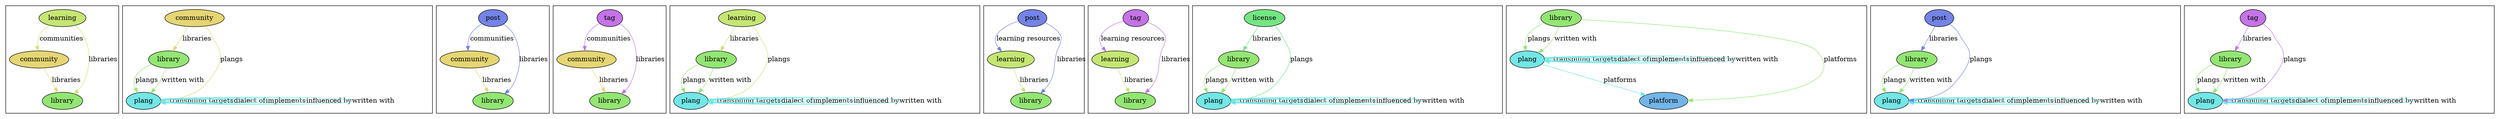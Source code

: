 digraph library {

subgraph cluster109 {
      community110 [label="community", style=filled, fillcolor="0.143 0.5 0.9", fontcolor="black"];
  learning110 [label="learning", style=filled, fillcolor="0.214 0.5 0.9", fontcolor="black"];
  library110 [label="library", style=filled, fillcolor="0.286 0.5 0.9", fontcolor="black"];
      community110 -> library110 [label="libraries" color="0.143 0.5 0.9"];
  learning110 -> community110 [label="communities" color="0.214 0.5 0.9"];
  learning110 -> library110 [label="libraries" color="0.214 0.5 0.9"];
    }

subgraph cluster111 {
      community112 [label="community", style=filled, fillcolor="0.143 0.5 0.9", fontcolor="black"];
  library112 [label="library", style=filled, fillcolor="0.286 0.5 0.9", fontcolor="black"];
  plang112 [label="plang", style=filled, fillcolor="0.5 0.5 0.9", fontcolor="black"];
      plang112 -> plang112 [label="transpiling targets" color="0.5 0.5 0.9"];
  plang112 -> plang112 [label="dialect of" color="0.5 0.5 0.9"];
  plang112 -> plang112 [label="implements" color="0.5 0.5 0.9"];
  plang112 -> plang112 [label="influenced by" color="0.5 0.5 0.9"];
  plang112 -> plang112 [label="written with" color="0.5 0.5 0.9"];
  library112 -> plang112 [label="plangs" color="0.286 0.5 0.9"];
  library112 -> plang112 [label="written with" color="0.286 0.5 0.9"];
  community112 -> library112 [label="libraries" color="0.143 0.5 0.9"];
  community112 -> plang112 [label="plangs" color="0.143 0.5 0.9"];
    }

subgraph cluster113 {
      community114 [label="community", style=filled, fillcolor="0.143 0.5 0.9", fontcolor="black"];
  library114 [label="library", style=filled, fillcolor="0.286 0.5 0.9", fontcolor="black"];
  post114 [label="post", style=filled, fillcolor="0.643 0.5 0.9", fontcolor="black"];
      post114 -> community114 [label="communities" color="0.643 0.5 0.9"];
  post114 -> library114 [label="libraries" color="0.643 0.5 0.9"];
  community114 -> library114 [label="libraries" color="0.143 0.5 0.9"];
    }

subgraph cluster115 {
      community116 [label="community", style=filled, fillcolor="0.143 0.5 0.9", fontcolor="black"];
  library116 [label="library", style=filled, fillcolor="0.286 0.5 0.9", fontcolor="black"];
  tag116 [label="tag", style=filled, fillcolor="0.786 0.5 0.9", fontcolor="black"];
      tag116 -> community116 [label="communities" color="0.786 0.5 0.9"];
  tag116 -> library116 [label="libraries" color="0.786 0.5 0.9"];
  community116 -> library116 [label="libraries" color="0.143 0.5 0.9"];
    }

subgraph cluster117 {
      learning118 [label="learning", style=filled, fillcolor="0.214 0.5 0.9", fontcolor="black"];
  library118 [label="library", style=filled, fillcolor="0.286 0.5 0.9", fontcolor="black"];
  plang118 [label="plang", style=filled, fillcolor="0.5 0.5 0.9", fontcolor="black"];
      plang118 -> plang118 [label="transpiling targets" color="0.5 0.5 0.9"];
  plang118 -> plang118 [label="dialect of" color="0.5 0.5 0.9"];
  plang118 -> plang118 [label="implements" color="0.5 0.5 0.9"];
  plang118 -> plang118 [label="influenced by" color="0.5 0.5 0.9"];
  plang118 -> plang118 [label="written with" color="0.5 0.5 0.9"];
  library118 -> plang118 [label="plangs" color="0.286 0.5 0.9"];
  library118 -> plang118 [label="written with" color="0.286 0.5 0.9"];
  learning118 -> library118 [label="libraries" color="0.214 0.5 0.9"];
  learning118 -> plang118 [label="plangs" color="0.214 0.5 0.9"];
    }

subgraph cluster119 {
      learning120 [label="learning", style=filled, fillcolor="0.214 0.5 0.9", fontcolor="black"];
  library120 [label="library", style=filled, fillcolor="0.286 0.5 0.9", fontcolor="black"];
  post120 [label="post", style=filled, fillcolor="0.643 0.5 0.9", fontcolor="black"];
      post120 -> learning120 [label="learning resources" color="0.643 0.5 0.9"];
  post120 -> library120 [label="libraries" color="0.643 0.5 0.9"];
  learning120 -> library120 [label="libraries" color="0.214 0.5 0.9"];
    }

subgraph cluster121 {
      learning122 [label="learning", style=filled, fillcolor="0.214 0.5 0.9", fontcolor="black"];
  library122 [label="library", style=filled, fillcolor="0.286 0.5 0.9", fontcolor="black"];
  tag122 [label="tag", style=filled, fillcolor="0.786 0.5 0.9", fontcolor="black"];
      tag122 -> learning122 [label="learning resources" color="0.786 0.5 0.9"];
  tag122 -> library122 [label="libraries" color="0.786 0.5 0.9"];
  learning122 -> library122 [label="libraries" color="0.214 0.5 0.9"];
    }

subgraph cluster123 {
      library124 [label="library", style=filled, fillcolor="0.286 0.5 0.9", fontcolor="black"];
  license124 [label="license", style=filled, fillcolor="0.357 0.5 0.9", fontcolor="black"];
  plang124 [label="plang", style=filled, fillcolor="0.5 0.5 0.9", fontcolor="black"];
      plang124 -> plang124 [label="transpiling targets" color="0.5 0.5 0.9"];
  plang124 -> plang124 [label="dialect of" color="0.5 0.5 0.9"];
  plang124 -> plang124 [label="implements" color="0.5 0.5 0.9"];
  plang124 -> plang124 [label="influenced by" color="0.5 0.5 0.9"];
  plang124 -> plang124 [label="written with" color="0.5 0.5 0.9"];
  library124 -> plang124 [label="plangs" color="0.286 0.5 0.9"];
  library124 -> plang124 [label="written with" color="0.286 0.5 0.9"];
  license124 -> plang124 [label="plangs" color="0.357 0.5 0.9"];
  license124 -> library124 [label="libraries" color="0.357 0.5 0.9"];
    }

subgraph cluster125 {
      library126 [label="library", style=filled, fillcolor="0.286 0.5 0.9", fontcolor="black"];
  plang126 [label="plang", style=filled, fillcolor="0.5 0.5 0.9", fontcolor="black"];
  platform126 [label="platform", style=filled, fillcolor="0.571 0.5 0.9", fontcolor="black"];
      plang126 -> platform126 [label="platforms" color="0.5 0.5 0.9"];
  plang126 -> plang126 [label="transpiling targets" color="0.5 0.5 0.9"];
  plang126 -> plang126 [label="dialect of" color="0.5 0.5 0.9"];
  plang126 -> plang126 [label="implements" color="0.5 0.5 0.9"];
  plang126 -> plang126 [label="influenced by" color="0.5 0.5 0.9"];
  plang126 -> plang126 [label="written with" color="0.5 0.5 0.9"];
  library126 -> plang126 [label="plangs" color="0.286 0.5 0.9"];
  library126 -> plang126 [label="written with" color="0.286 0.5 0.9"];
  library126 -> platform126 [label="platforms" color="0.286 0.5 0.9"];
    }

subgraph cluster127 {
      library128 [label="library", style=filled, fillcolor="0.286 0.5 0.9", fontcolor="black"];
  plang128 [label="plang", style=filled, fillcolor="0.5 0.5 0.9", fontcolor="black"];
  post128 [label="post", style=filled, fillcolor="0.643 0.5 0.9", fontcolor="black"];
      plang128 -> plang128 [label="transpiling targets" color="0.5 0.5 0.9"];
  plang128 -> plang128 [label="dialect of" color="0.5 0.5 0.9"];
  plang128 -> plang128 [label="implements" color="0.5 0.5 0.9"];
  plang128 -> plang128 [label="influenced by" color="0.5 0.5 0.9"];
  plang128 -> plang128 [label="written with" color="0.5 0.5 0.9"];
  library128 -> plang128 [label="plangs" color="0.286 0.5 0.9"];
  library128 -> plang128 [label="written with" color="0.286 0.5 0.9"];
  post128 -> library128 [label="libraries" color="0.643 0.5 0.9"];
  post128 -> plang128 [label="plangs" color="0.643 0.5 0.9"];
    }

subgraph cluster129 {
      library130 [label="library", style=filled, fillcolor="0.286 0.5 0.9", fontcolor="black"];
  plang130 [label="plang", style=filled, fillcolor="0.5 0.5 0.9", fontcolor="black"];
  tag130 [label="tag", style=filled, fillcolor="0.786 0.5 0.9", fontcolor="black"];
      plang130 -> plang130 [label="transpiling targets" color="0.5 0.5 0.9"];
  plang130 -> plang130 [label="dialect of" color="0.5 0.5 0.9"];
  plang130 -> plang130 [label="implements" color="0.5 0.5 0.9"];
  plang130 -> plang130 [label="influenced by" color="0.5 0.5 0.9"];
  plang130 -> plang130 [label="written with" color="0.5 0.5 0.9"];
  library130 -> plang130 [label="plangs" color="0.286 0.5 0.9"];
  library130 -> plang130 [label="written with" color="0.286 0.5 0.9"];
  tag130 -> library130 [label="libraries" color="0.786 0.5 0.9"];
  tag130 -> plang130 [label="plangs" color="0.786 0.5 0.9"];
    }
}